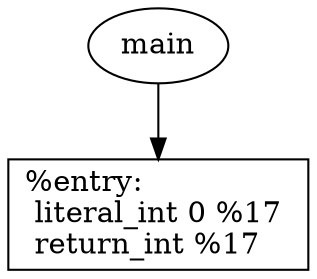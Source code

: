 digraph g {
	node [shape=record]
	main [shape=ellipse]
	main -> "%entry"
	"%entry" [label="{%entry:\l	  literal_int 0 %17 \l	  return_int %17\l	}"]
}
